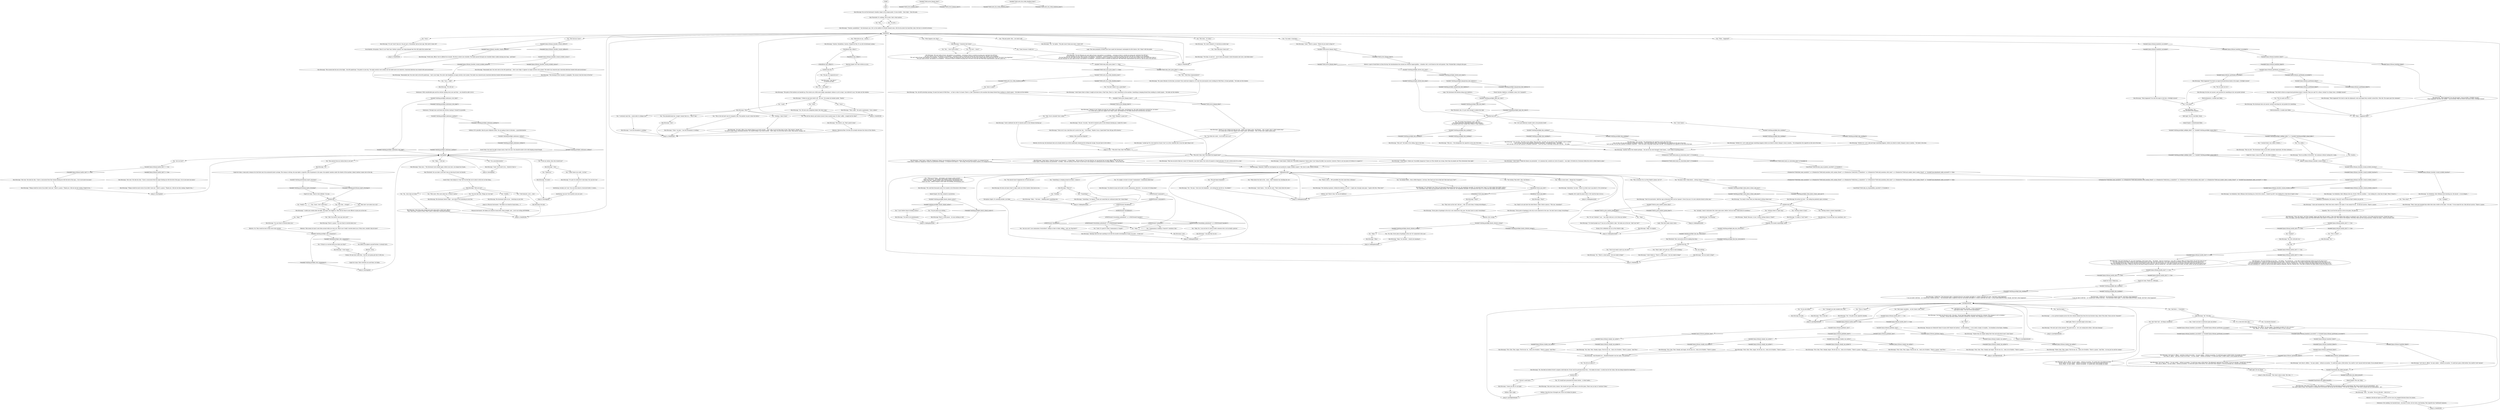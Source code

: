 # WHIRLING F2 / KIM WAKEUP
# If you succeeded the final Authority check to warn Kim.
# ==================================================
digraph G {
	  0 [label="START"];
	  1 [label="input"];
	  2 [label="You: \"This is the end and I am its trumpeter, Kim. The quicker we get it done the better.\""];
	  3 [label="Kim Kitsuragi: \"No need, officer. You wanted things to go South outside -- that's okay, we all do from time to time. They haven't, though. Yet.\"\n\"No need to take it back, lieutenant-yefreitor. You wanted things to go South outside -- that's okay, we all do from time to time. They haven't, though. Yet.\""];
	  4 [label="You: Swallow..."];
	  5 [label="Kim Kitsuragi: \"Maybe they are simply taking their time and will attack soon? I don't know.\""];
	  6 [label="You: \"Really?\""];
	  7 [label="Savoir Faire: Your balance is *way* off. You feel like you're about to fall over on that thing..."];
	  8 [label="Kim Kitsuragi: \"What is?\""];
	  9 [label="Kim Kitsuragi: \"I don't know...\" He rubs his neck. \"That's been there for years.\""];
	  10 [label="Kim Kitsuragi: \"What?\""];
	  11 [label="You: \"Solving crimes is hard.\""];
	  12 [label="Empathy: He sounds surprisingly weary."];
	  13 [label="You: \"That's right. Let's give up. Time to start drinking.\""];
	  14 [label="Jump to: [talkingaboutshit]"];
	  15 [label="You: \"The... Wild Pines representative?\""];
	  16 [label="Pain Threshold: Also, it's just close enough to endure the walk."];
	  17 [label="You: \"I don't know.\""];
	  18 [label="You: \"The tie made me do it.\""];
	  19 [label="You: \"I did all I could there.\""];
	  20 [label="Kim Kitsuragi: \"Yes,\" he replies. \"The joke wasn't funny any more. I took it off.\""];
	  21 [label="Kim Kitsuragi: \"Oh yes,\" he nods. \"She left 20 minutes prior to the tribunal showing up. I asked Mr. Garte.\""];
	  22 [label="Logic: The lieutenant did mention doing more ballistics..."];
	  23 [label="Untitled hub"];
	  24 [label="Variable[\"plaza.tribunal_shanky_ran_earlier\"]"];
	  25 [label="Variable[\"plaza.tribunal_shanky_ran_earlier\"]", shape=diamond];
	  26 [label="!(Variable[\"plaza.tribunal_shanky_ran_earlier\"])", shape=diamond];
	  27 [label="You: \"How bad am I hurt?\""];
	  28 [label="Half Light: You're a real killer, Harry."];
	  29 [label="Kim Kitsuragi: \"Let's face it, officer -- and this is both of our fault...\" he says calmly -- without accusation. \"It could have gone *a little* better. Six people are dead.\"\n\"Let's face it, officer -- and this is both of our fault...\" he says calmly -- without accusation. \"It could have gone *a little* better. Seven people are dead.\""];
	  30 [label="Kim Kitsuragi: \"It's part of a detective's task chain. You can do it too.\""];
	  31 [label="Kim Kitsuragi: \"I'm sure they're worried about you.\""];
	  32 [label="Kim Kitsuragi: \"I don't know.\""];
	  33 [label="You: \"My... disco days are done.\""];
	  34 [label="Kim Kitsuragi: The lieutenant doesn't reply -- just looks at you teetering on your feet."];
	  35 [label="Kim Kitsuragi: \"Your disco days should have been done quite a while back, officer.\"\n\"Your *disco days* should've been *done* quite a while back, lieutenant-yefreitor.\""];
	  36 [label="You: \"Who did it then, Kim? Who killed the hanged man?\""];
	  37 [label="Kim Kitsuragi: \"I don't know. I think your *incredibly dangerous* theory on Titus Hardie was wrong. More than six people saw Titus downstairs that night.\""];
	  38 [label="You: \"They were on the roof. I did not... I did  not catch them. Fucking butterfingers...\""];
	  39 [label="Variable[\"whirling.postfight_blackc_rhetoric_wrong\"]"];
	  40 [label="Variable[\"whirling.postfight_blackc_rhetoric_wrong\"]", shape=diamond];
	  41 [label="!(Variable[\"whirling.postfight_blackc_rhetoric_wrong\"])", shape=diamond];
	  42 [label="You: \"I can't believe they're fucking useless!\""];
	  43 [label="Variable[\"plaza.tribunal_hardie_shot\"] == true"];
	  44 [label="Variable[\"plaza.tribunal_hardie_shot\"] == true", shape=diamond];
	  45 [label="!(Variable[\"plaza.tribunal_hardie_shot\"] == true)", shape=diamond];
	  46 [label="Variable[\"whirling.postfight_logic_her_room\"]"];
	  47 [label="Variable[\"whirling.postfight_logic_her_room\"]", shape=diamond];
	  48 [label="!(Variable[\"whirling.postfight_logic_her_room\"])", shape=diamond];
	  49 [label="Rhetoric: By the way, the lieutenant does not actually believe you will be spiritually reimbursed for letting her escape. You just have to live with it."];
	  50 [label="Jump to: [MAINHUB]"];
	  51 [label="You: \"Is it... war today?\""];
	  52 [label="Kim Kitsuragi: \"Two days. In and out -- you've been up enough to take drouamine and curse. And drink water.\""];
	  53 [label="Rhetoric: Rhetorical flare. He does not actually welcome the return of the whores."];
	  54 [label="You: \"I'm a killer...\""];
	  55 [label="Kim Kitsuragi: \"Titus, Fat Angus, and Theo charged. Angus and Theo did not make it. They both died before they made it to intensive care. Titus survives. So do Alain and the musician, I forget his name...\"\n\"Titus, Fat Angus, and Theo charged. Angus and Theo died before they made it to intensive care, Titus died in the hospital. Yesterday. Alain and the young musician, I forget his name... They're all that's left.\""];
	  56 [label="Kim Kitsuragi: \"And Elizabeth too -- Elizabeth Beaufort was her name. The gardener.\""];
	  57 [label="You: \"The tie made me do it.\""];
	  58 [label="Kim Kitsuragi: \"What happened? We tried to take the diplomatic route and hoped they wouldn't attack first. They did. The major gave the command.\""];
	  59 [label="Kim Kitsuragi: \"Three: Glen, Theo, Angus. The fat one, he... took a lot of bullets.\" There's a pause. \"And Theo -- he was just too old for combat.\""];
	  60 [label="Endurance: Through tears and blood and stitches tearing it *should* be possible."];
	  61 [label="You: \"Has anyone from my station been to see me?\""];
	  62 [label="You: \"Good. I don't need them.\""];
	  63 [label="Kim Kitsuragi: \"Honestly I think our investigation has not produced a single credible suspect.\" His voice is calm, matter-of-factly."];
	  64 [label="You: \"There's still a... 28% possibility the shot came from a distance.\""];
	  65 [label="Kim Kitsuragi: He arches his brow -- the ceiling fan patiently spins overhead."];
	  66 [label="Variable[\"whirling.postfight_kim_smoking\"]"];
	  67 [label="Variable[\"whirling.postfight_kim_smoking\"]", shape=diamond];
	  68 [label="!(Variable[\"whirling.postfight_kim_smoking\"])", shape=diamond];
	  69 [label="Electrochemistry: A smoke most likely."];
	  70 [label="Esprit de Corps: A man and a woman sit in the front seat of an armoured motor carriage. The woman is driving, the man lights a cigarette. Jean Vicquemare is his name, the asphalt vanishes under the wheels of the machine. Ahead, harbour cranes rise to the sky..."];
	  71 [label="You: Nod."];
	  72 [label="You: \"What did you say... sunrise...\""];
	  73 [label="Kim Kitsuragi: \"I think we may have held it off -- for now.\" He unzips his bomber jacket. \"Barely.\""];
	  74 [label="You: \"I seriously want this... social order to collapse now.\""];
	  75 [label="Variable[\"whirling.postfight_halflight_killer\"]  or  Variable[\"whirling.postfight_inland_killer\"]"];
	  76 [label="Variable[\"whirling.postfight_halflight_killer\"]  or  Variable[\"whirling.postfight_inland_killer\"]", shape=diamond];
	  77 [label="!(Variable[\"whirling.postfight_halflight_killer\"]  or  Variable[\"whirling.postfight_inland_killer\"])", shape=diamond];
	  78 [label="You: \"Then what?\""];
	  79 [label="Rhetoric: He did not expect you both to survive once you stepped between those two armies."];
	  80 [label="Hand/Eye Coordination: He sounds a *tiny bit* sorry he did not find it before you got hit."];
	  81 [label="Variable[\"plaza.tribunal_headshot_failed\"]"];
	  82 [label="Variable[\"plaza.tribunal_headshot_failed\"]", shape=diamond];
	  83 [label="!(Variable[\"plaza.tribunal_headshot_failed\"])", shape=diamond];
	  84 [label="Kim Kitsuragi: \"We won't get to him anymore. The good news is -- he's not coming here either. I did some damage.\""];
	  85 [label="Variable[\"plaza.tribunal_hardie_shot\"] == true"];
	  86 [label="Variable[\"plaza.tribunal_hardie_shot\"] == true", shape=diamond];
	  87 [label="!(Variable[\"plaza.tribunal_hardie_shot\"] == true)", shape=diamond];
	  88 [label="Kim Kitsuragi: \"Let's face it, officer...\" he says calmly -- without accusation. \"It could have gone a little better. You could've *not* missed with the bomb. If you already threw it.\""];
	  89 [label="Variable[\"whirling.postfight_endurance_very_high\"]"];
	  90 [label="Variable[\"whirling.postfight_endurance_very_high\"]", shape=diamond];
	  91 [label="!(Variable[\"whirling.postfight_endurance_very_high\"])", shape=diamond];
	  92 [label="Kim Kitsuragi: \"The bruising in your shoulder is negligible. The armour took the brunt of the fire.\""];
	  93 [label="Variable[\"whirling.postfight_endurance_volition\"]"];
	  94 [label="Variable[\"whirling.postfight_endurance_volition\"]", shape=diamond];
	  95 [label="!(Variable[\"whirling.postfight_endurance_volition\"])", shape=diamond];
	  96 [label="Kim Kitsuragi: \"Good. You'll need to be... whatever that is.\""];
	  97 [label="Variable[\"whirling.postfight_rhet_companions\"]"];
	  98 [label="Variable[\"whirling.postfight_rhet_companions\"]", shape=diamond];
	  99 [label="!(Variable[\"whirling.postfight_rhet_companions\"])", shape=diamond];
	  100 [label="You: \"If they're so worried about me where are they?\""];
	  101 [label="You: \"You don't... know?\""];
	  102 [label="Kim Kitsuragi: \"I don't know. I think the theory you presented -- it's someone else, outside our circle of suspects -- was right. It'd better be. Everyone within the circle is either dead or gone.\""];
	  103 [label="CheckItem(\"dried_may_bells\")"];
	  104 [label="CheckItem(\"dried_may_bells\")", shape=diamond];
	  105 [label="!(CheckItem(\"dried_may_bells\"))", shape=diamond];
	  106 [label="Kim Kitsuragi: \"No.\" There's a short pause. \"Are you ready to limp?\""];
	  107 [label="Variable[\"whirling.postfight_kim_has_concussion\"]"];
	  108 [label="Variable[\"whirling.postfight_kim_has_concussion\"]", shape=diamond];
	  109 [label="!(Variable[\"whirling.postfight_kim_has_concussion\"])", shape=diamond];
	  110 [label="Variable[\"TASK.la_puta_madres_peone_done\"]"];
	  111 [label="Variable[\"TASK.la_puta_madres_peone_done\"]", shape=diamond];
	  112 [label="!(Variable[\"TASK.la_puta_madres_peone_done\"])", shape=diamond];
	  113 [label="You: \"No, Kim. Every piece of garbage in this city *is* connected to the case.\""];
	  114 [label="Kim Kitsuragi: There's a little pause -- he says nothing as well."];
	  115 [label="You: \"*Something*.\""];
	  116 [label="Kim Kitsuragi: \"Hmh...\" He hums -- thinking about something else."];
	  117 [label="Jump to: [talkingaboutshit]"];
	  118 [label="CheckItem(\"gun_villiers\")"];
	  119 [label="CheckItem(\"gun_villiers\")", shape=diamond];
	  120 [label="!(CheckItem(\"gun_villiers\"))", shape=diamond];
	  121 [label="Electrochemistry: A smoke most likely."];
	  122 [label="Logic: That does make (some) sense."];
	  123 [label="Kim Kitsuragi: \"It's not *ouch* time yet. You just got a *drouamine* pill an hour ago. Wait until it wears off.\""];
	  124 [label="Kim Kitsuragi: \"The whores, yes. That's good to hear.\""];
	  125 [label="Kim Kitsuragi: \"I killed her.\" The lieutenant takes a cigarette from his coat pocket and lights it. A bitter smell fills the room. \"And that's what happened.\"\n\"I was not able to kill him -- as I should have. Krenel took him...\" The lieutenant takes a cigarette from his coat pocket and lights it. A bitter smell fills the room. \"A stray bullet killed de Paule, though. And that's what happened.\""];
	  126 [label="postfightdebrief"];
	  127 [label="Kim Kitsuragi: \"No. She bled out before Evrart's surgeon could help her. Evrart sent his personal doctor but...\" He shakes his head. \"A costly loss for the Union. She was being trained for leadership.\""];
	  128 [label="You: \"It's a total shit show, Kim.\""];
	  129 [label="Variable[\"plaza.tribunal_spiritbomb_failed\"]"];
	  130 [label="Variable[\"plaza.tribunal_spiritbomb_failed\"]", shape=diamond];
	  131 [label="!(Variable[\"plaza.tribunal_spiritbomb_failed\"])", shape=diamond];
	  132 [label="Variable[\"plaza.tribunal_shoulder_wound_suffered\"]"];
	  133 [label="Variable[\"plaza.tribunal_shoulder_wound_suffered\"]", shape=diamond];
	  134 [label="!(Variable[\"plaza.tribunal_shoulder_wound_suffered\"])", shape=diamond];
	  135 [label="Volition: If it's possible, then by pure willpower alone. You are going to have to become... a psycholocomotor."];
	  136 [label="Kim Kitsuragi: There's a pause. \"I'm sure they're worried about you.\""];
	  137 [label="Jump to: [hurtinghub]"];
	  138 [label="You: \"It's simple, we have to locate *communism*. Communism killed him.\""];
	  139 [label="You: \"The fucking *May bells*, Kim, the flowers.\""];
	  140 [label="You: \"Solving crimes is super easy.\""];
	  141 [label="Kim Kitsuragi: \"Every piece of garbage in the city is not connected to the case. You don't have to catch *everything*.\""];
	  142 [label="You: \"Nothing.\""];
	  143 [label="IsTaskActive(\"TASK.check_back_on_renovation_later\")--[[ Variable[ ]]"];
	  144 [label="IsTaskActive(\"TASK.check_back_on_renovation_later\")--[[ Variable[ ]]", shape=diamond];
	  145 [label="!(IsTaskActive(\"TASK.check_back_on_renovation_later\")--[[ Variable[ ]])", shape=diamond];
	  146 [label="Drama: He may have some idea -- but he's not gonna get into it with you."];
	  147 [label="Interfacing: Can you? You're pretty sure you can't."];
	  148 [label="Variable[\"whirling.posttribunal_esprit_returning\"]"];
	  149 [label="Variable[\"whirling.posttribunal_esprit_returning\"]", shape=diamond];
	  150 [label="!(Variable[\"whirling.posttribunal_esprit_returning\"])", shape=diamond];
	  151 [label="Esprit de Corps: \"Back to that shithole,\" he says."];
	  152 [label="You: \"Ouch.\""];
	  153 [label="You: \"A pity.\""];
	  154 [label="Kim Kitsuragi: \"I shot and wounded him. While Glen took a bullet in the spine. It was meant for me -- he did not survive.\" There's a pause."];
	  155 [label="Kim Kitsuragi: \"All.\" He nods."];
	  156 [label="Endurance: His smoking, his hunched back... you have it worse, but he took a real beating. That cigarette has *medicinal* purposes."];
	  157 [label="Kim Kitsuragi: \"As retaliation, their rifleman shot you. He hit. With his carabine -- I was looking for a clear line of sight. When I found it...\""];
	  158 [label="You: \"If not my station, then who treated me?\""];
	  159 [label="Kim Kitsuragi: \"No need.\""];
	  160 [label="You: \"Okay....\" (Get up.)"];
	  161 [label="You: \"I'm very bad, Kim. Things are very bad.\""];
	  162 [label="Kim Kitsuragi: The lieutenant looks at you -- teetering on your feet."];
	  163 [label="Kim Kitsuragi: \"*Sunrise, parabellum*,\" the lieutenant says. He's in the middle of a freshly cleaned room, with the fan above his head like a halo. His face is covered in bruises."];
	  164 [label="Kim Kitsuragi: \"I don't know. I think the *dangerous* theory you presented on Klaasje was wrong. We have not found a motive, or a weapon for her.\"\n\"I don't know. I think the *dangerous* theory you presented on Klaasje -- or whatever her name is -- was wrong. We have not found a motive, or a weapon for her.\""];
	  165 [label="Kim Kitsuragi: \"Don't be narcissistic. Half the cops in Revachol West are his *peones*. Even if you are, it is not a decisive factor in this case.\""];
	  166 [label="You: \"There are all these... old bunkers and weapon caches around...\"\n\"There are all these... old bunkers and weapon caches. Revolutionary era!\"\n\"There was that... hidden bunker under the boardwalk. Revolutionary era!\"\n\"There was that... hidden weapons cache under the building. Revolutionary era!\""];
	  167 [label="Variable[\"whirling.postfight_think_about_crimes_said_once\"]"];
	  168 [label="Variable[\"whirling.postfight_think_about_crimes_said_once\"]", shape=diamond];
	  169 [label="!(Variable[\"whirling.postfight_think_about_crimes_said_once\"])", shape=diamond];
	  170 [label="Kim Kitsuragi: \"It can feel that way sometimes, yes.\""];
	  171 [label="You: \"Are you sure? I see communism *everywhere*, telling us what to think, stifling... ouch, my *leg hurts*!\""];
	  172 [label="Kim Kitsuragi: \"I am glad that you do.\""];
	  173 [label="Untitled hub"];
	  174 [label="Interfacing: Actually, you *can*. You can even remove a fractured bullet, it seems..."];
	  175 [label="Variable[\"TASK.arrest_klaasje_done\"]"];
	  176 [label="Variable[\"TASK.arrest_klaasje_done\"]", shape=diamond];
	  177 [label="!(Variable[\"TASK.arrest_klaasje_done\"])", shape=diamond];
	  178 [label="Kim Kitsuragi: \"I see the drouamine is working.\""];
	  179 [label="You: \"My gun. It's engraved on it.\""];
	  180 [label="Kim Kitsuragi: \"What happened? You shot the major in the face. A firefight ensued.\""];
	  181 [label="Variable[\"plaza.tribunal_shoulder_wound_avoided_cuirass\"]"];
	  182 [label="Variable[\"plaza.tribunal_shoulder_wound_avoided_cuirass\"]", shape=diamond];
	  183 [label="!(Variable[\"plaza.tribunal_shoulder_wound_avoided_cuirass\"])", shape=diamond];
	  184 [label="You: \"What happens now, Kim?\""];
	  185 [label="You: \"Are you hurt?\""];
	  186 [label="You: \"I feel fantastic. Let's... rock.\""];
	  187 [label="You: \"An antique bullet... from a Belle-Magrave, 4.46 mm. How hard can it be to find one? How hard can it *be*?\""];
	  188 [label="Kim Kitsuragi: \"I don't think so.\" There's a short pause. \"Are you ready to limp?\""];
	  189 [label="Drama: He is definitely not on La Puta Madre's take."];
	  190 [label="Jump to: [talkingaboutshit]"];
	  191 [label="You: \"Communism is making a *massive* comeback, Kim.\""];
	  192 [label="You: \"Good. It's good it's dead. Communism is *stupid*.\""];
	  193 [label="Kim Kitsuragi: \"Maybe it's her? Maybe she kept her end... Either way, Ruby's gone. And Klaasje -- well, at least *she's* safely locked away.\"\n\"It's a little late to elicit her support now. Ruby's gone. And Klaasje -- well, at least she's safely locked away.\""];
	  194 [label="Variable[\"whirling.postfight_kim_smoking\"]"];
	  195 [label="Variable[\"whirling.postfight_kim_smoking\"]", shape=diamond];
	  196 [label="!(Variable[\"whirling.postfight_kim_smoking\"])", shape=diamond];
	  197 [label="Kim Kitsuragi: \"Why not...\" He extinguishes the cigarette on the sole of his boot."];
	  198 [label="Kim Kitsuragi: The lieutenant does not answer, instead searching his coat pockets for something."];
	  200 [label="Jump to: [You: \"\"Who did it then, Kim? Who killed t...\"]"];
	  201 [label="You: \"Okay.\""];
	  202 [label="Variable[\"plaza.tribunal_shanky_ran_earlier\"]"];
	  203 [label="Variable[\"plaza.tribunal_shanky_ran_earlier\"]", shape=diamond];
	  204 [label="!(Variable[\"plaza.tribunal_shanky_ran_earlier\"])", shape=diamond];
	  205 [label="Kim Kitsuragi: \"Four: Glen, Theo, Shanky, and Angus. The fat one, he... took a lot of bullets.\" There's a pause."];
	  206 [label="You: \"Good.\""];
	  207 [label="You: \"You misunderstand me. (cough) I meant that in a... *disco* way.\""];
	  208 [label="You: \"And they're all dead, all three... of the contractors?\"\n\"And they're dead... the rest of the mercenaries?\""];
	  209 [label="You: \"So you also killed.\""];
	  210 [label="Variable[\"plaza.tribunal_hardie_shot\"] == true"];
	  211 [label="Variable[\"plaza.tribunal_hardie_shot\"] == true", shape=diamond];
	  212 [label="!(Variable[\"plaza.tribunal_hardie_shot\"] == true)", shape=diamond];
	  213 [label="You: \"Thank you.\""];
	  214 [label="You: \"Odd. You haven't seen any, have you?\""];
	  215 [label="Rhetoric: Sorry."];
	  216 [label="Kim Kitsuragi: \"Okay,\" he repeats."];
	  217 [label="You: \"Okay.\""];
	  218 [label="You: \"I'm just gonna say nothing...\""];
	  219 [label="IsTHCPresent(\"revacholian_nationhood\")  or  IsTHCPresent(\"moralist\")"];
	  220 [label="IsTHCPresent(\"revacholian_nationhood\")  or  IsTHCPresent(\"moralist\")", shape=diamond];
	  221 [label="!(IsTHCPresent(\"revacholian_nationhood\")  or  IsTHCPresent(\"moralist\"))", shape=diamond];
	  222 [label="Kim Kitsuragi: \"Ideology does not have anything to do with the murder investigation at hand, I'm sorry -- it does not.\""];
	  223 [label="CancelTask(\"TASK.take_on_responsibility_cancelled\")--[[ Variable[ ]]"];
	  224 [label="Esprit de Corps: A man of his word, this killer of killers."];
	  225 [label="Variable[\"plaza.tribunal_hardie_shot\"] == true"];
	  226 [label="Variable[\"plaza.tribunal_hardie_shot\"] == true", shape=diamond];
	  227 [label="!(Variable[\"plaza.tribunal_hardie_shot\"] == true)", shape=diamond];
	  228 [label="You: \"You think she could.... be of more use to us?\""];
	  229 [label="Jump to: [talkingaboutshit]"];
	  230 [label="You: \"I thought you only smoked one a day.\""];
	  231 [label="Jump to: [postfightdebrief]"];
	  232 [label="Kim Kitsuragi: He nods."];
	  233 [label="Jump to: [plaza.tribunal_shoulder_wound_avoide ...]"];
	  234 [label="You: \"Titus is dead?\""];
	  235 [label="Kim Kitsuragi: \"Five: Glen, Theo, Angus. The fat one, he... took a lot of bullets.\" There's a pause. \"And Titus.\""];
	  236 [label="Kim Kitsuragi: \"Reasonably bad. You were shot in the left quadriceps -- that's your thigh. It appears no major arteries were nicked. The bullet was removed and a bacterial infection treated with mercurochrome.\""];
	  237 [label="Variable[\"whirling.postfight_endurance_medium\"]"];
	  238 [label="Variable[\"whirling.postfight_endurance_medium\"]", shape=diamond];
	  239 [label="!(Variable[\"whirling.postfight_endurance_medium\"])", shape=diamond];
	  240 [label="Kim Kitsuragi: \"Pretty bad, officer. You've suffered two wounds. The first is below your shoulder. The bullet passed through your shoulder blade, luckily missing your lung -- and heart.\""];
	  241 [label="Kim Kitsuragi: \"I don't know. I think the theory you presented -- it being Ruby -- did not add up. If we ever find her, we can pursue her on many offences, but not this one.\"\n\"I don't know. I think the theory you presented -- on Ruby -- does not add up. If she wasn't on her way to the morgue we could pursue her on many offences -- but not this one.\""];
	  242 [label="Kim Kitsuragi: \"We could find thousands more if we wanted. All of Revachol is full of them.\""];
	  243 [label="Kim Kitsuragi: \"I'm ready to hear what you think about solving crimes now.\""];
	  244 [label="Kim Kitsuragi: \"Are you ready to limp?\""];
	  245 [label="Kim Kitsuragi: \"Something,\" he repeats. It does not sound like he's enthused about this *some-thing*."];
	  246 [label="You: \"You don't think it was a good idea?\""];
	  247 [label="You: \"We should check Klaasje's room, upstairs.\"\n\"We should check Mrs. Katarzine Alasije's room, upstairs.\"\n\"We should check Miss Oranje Disco Dancer's room, upstairs.\""];
	  248 [label="Kim Kitsuragi: \"Neither do I. Let's walk and hope something happens, before you bleed to death. Klaasje's room is nearby...\" He looks to the door."];
	  249 [label="Esprit de Corps: Thank you."];
	  250 [label="You: \"Wait. You've checked? She's really...\""];
	  251 [label="Volition: Who would have figured?"];
	  252 [label="Variable[\"boardwalk.ruby_killed_herself\"]"];
	  253 [label="Variable[\"boardwalk.ruby_killed_herself\"]", shape=diamond];
	  254 [label="!(Variable[\"boardwalk.ruby_killed_herself\"])", shape=diamond];
	  255 [label="Volition: See? There's that. You can do ballistics!"];
	  256 [label="Kim Kitsuragi: \"As retaliation, their rifleman tried shooting you. He missed -- or you dodged...\""];
	  257 [label="You: \"Is he dead?\""];
	  258 [label="You: \"Why?\""];
	  259 [label="You: \"I don't see how it could have gone any better.\""];
	  260 [label="Variable[\"plaza.tribunal_gardener_shot\"]"];
	  261 [label="Variable[\"plaza.tribunal_gardener_shot\"]", shape=diamond];
	  262 [label="!(Variable[\"plaza.tribunal_gardener_shot\"])", shape=diamond];
	  263 [label="Jump to: [hurtinghub]"];
	  264 [label="talkingaboutshit"];
	  265 [label="Kim Kitsuragi: \"Really? Because, to me, it seems solving crimes is *hard*.\""];
	  266 [label="Jump to: [talkingaboutshit]"];
	  267 [label="You: \"Okay. Yes. I can see how it's hard to indict someone who is not actually a person.\""];
	  268 [label="Kim Kitsuragi: \"Five: Glen, Theo, Shanky, Angus. The fat one, he... took a lot of bullets.\" There's a pause. \"And Titus.\""];
	  269 [label="Kim Kitsuragi: \"Then I shot and wounded him while Glen took a bullet in the spine.\" He nods. \"It was meant for me. Glen did not survive.\" There's a pause."];
	  270 [label="Jump to: [postfightdebrief]"];
	  271 [label="Kim Kitsuragi: \"Let's face it, officer,\" he says calmly -- without accusation. \"It could have gone a little better. You could've *not* missed.\""];
	  272 [label="Half Light: He was afraid."];
	  273 [label="Variable[\"plaza.tribunal_shoulder_wound_avoided_cuirass\"]"];
	  274 [label="Variable[\"plaza.tribunal_shoulder_wound_avoided_cuirass\"]", shape=diamond];
	  275 [label="!(Variable[\"plaza.tribunal_shoulder_wound_avoided_cuirass\"])", shape=diamond];
	  276 [label="Pain Threshold: It's nothing. You're alive, that's what matters."];
	  277 [label="You: \"What about the hole in the... ouch... wall? Someone was checking her out.\""];
	  278 [label="Rhetoric: He's wrong!"];
	  280 [label="Volition: That's right."];
	  281 [label="Variable[\"whirling.postfight_kim_smoking\"]"];
	  282 [label="Variable[\"whirling.postfight_kim_smoking\"]", shape=diamond];
	  283 [label="!(Variable[\"whirling.postfight_kim_smoking\"])", shape=diamond];
	  284 [label="Kim Kitsuragi: \"Pity?\""];
	  285 [label="Kim Kitsuragi: \"Cops like it.\"\n\"It served you well.\""];
	  286 [label="Kim Kitsuragi: \"De Paule was the last to die.\" He nods. \"Evrart had their bodies returned to Krenel for a funeral. The company is yet to retaliate.\"\nHe nods. \"Evrart had their bodies returned to Krenel for a funeral. The company is yet to retaliate.\""];
	  287 [label="You: \"Eugene?\""];
	  288 [label="Kim Kitsuragi: \"As retaliation, their rifleman tried shooting you. He hit the cuirass... I heard it go off. I was looking for a clear line of sight to him.\""];
	  289 [label="Kim Kitsuragi: He does not answer, and searches for something in his coat pocket instead."];
	  290 [label="Half Light: There is unveiled anger in his voice."];
	  291 [label="Jump to: [postfightdebrief]"];
	  292 [label="Kim Kitsuragi: \"Four: Glen, Theo, Angus. The fat one, he... took a lot of bullets.\" There's a pause. \"And Titus.\""];
	  293 [label="Jump to: [postfightdebrief]"];
	  294 [label="You: \"Can I... walk?\""];
	  295 [label="Savoir Faire: You won't be able to dance much, that's for sure. You should be able to live with limping around though."];
	  296 [label="Kim Kitsuragi: \"I did.\""];
	  297 [label="Rhetoric: That means he hasn't seen them around while you were out. They're not *really* worried about you. If they were, wouldn't they be here?"];
	  298 [label="You: \"The miracle hasn't happened yet. It's not over yet.\""];
	  299 [label="Kim Kitsuragi: \"We should go upstairs, rethink the ballistics *in situ*.\" A light nod, through some pain. \"I agree with this. What else?\""];
	  300 [label="Kim Kitsuragi: \"I'm afraid we may not be able to locate communism, detective -- on account of it being dead.\""];
	  301 [label="Kim Kitsuragi: \"I don't know what to think. It might not have been a *bad* idea. There is a *pin* somewhere in the machine. Something is keeping Krenel from sending in a death squad...\" He looks out the window."];
	  302 [label="Variable[\"TASK.arrest_klaasje_done\"]"];
	  303 [label="Variable[\"TASK.arrest_klaasje_done\"]", shape=diamond];
	  304 [label="!(Variable[\"TASK.arrest_klaasje_done\"])", shape=diamond];
	  305 [label="Kim Kitsuragi: \"That you did.\" The lieutenant looks at you with a peculiar expression. He then continues..."];
	  306 [label="Empathy: This is not the first person to die in his place. He goes on."];
	  307 [label="Kim Kitsuragi: \"Turns out it was a bad idea not to arrest her, but...\" He shrugs. \"Maybe it was a *good deed* that will pay off in heaven.\""];
	  308 [label="You: \"The room... it's clean.\""];
	  309 [label="You: \"How long have I been out?\""];
	  310 [label="Kim Kitsuragi: \"Yes.\"\n\"Very. He died in the hospital.\""];
	  311 [label="Inland Empire: A bloodstained killer."];
	  312 [label="Kim Kitsuragi: \"You're an officer of the RCM.\" He continues without waiting for a reply..."];
	  313 [label="You: \"How many casualties... on the Union's side? Total?\""];
	  314 [label="Kim Kitsuragi: \"Because we *deterred* them? Or Joyce did? Maybe the harbour -- in full lockdown -- is too costly a target. Or maybe...\" he breathes in the fumes, thinking."];
	  315 [label="Variable[\"plaza.tribunal_hardie_shot\"] == true"];
	  316 [label="Variable[\"plaza.tribunal_hardie_shot\"] == true", shape=diamond];
	  317 [label="!(Variable[\"plaza.tribunal_hardie_shot\"] == true)", shape=diamond];
	  318 [label="You: \"And the major...\""];
	  319 [label="Kim Kitsuragi: \"And...\" he smiles: \"We are still alive -- both of us.\""];
	  320 [label="Kim Kitsuragi: \"We will see.\""];
	  321 [label="Kim Kitsuragi: \"No.\""];
	  322 [label="You: \"I didn't know you could... do that.\""];
	  323 [label="You: \"Isn't that... strange?\""];
	  324 [label="You: \"Okay.\""];
	  325 [label="Untitled hub (03)"];
	  326 [label="Variable[\"whirling.postfight_blackc_inland_caches\"]"];
	  327 [label="Variable[\"whirling.postfight_blackc_inland_caches\"]", shape=diamond];
	  328 [label="!(Variable[\"whirling.postfight_blackc_inland_caches\"])", shape=diamond];
	  329 [label="Kim Kitsuragi: \"Neither do I. Let's walk and hope something happens before you bleed to death. Klaasje's room is nearby...\" He extinguishes the cigarette on the sole of his boot."];
	  330 [label="You: \"The piss-jacket, Kim... you took it off?\""];
	  331 [label="You: \"Wait! *Klaasje* is gone too?\""];
	  332 [label="Kim Kitsuragi: \"Sunrise, Parabellum. Sunrise, Prepare-for-War. It's an old revolutionary saying.\""];
	  333 [label="Variable[\"plaza.tribunal_headshot_succeeded\"]"];
	  334 [label="Variable[\"plaza.tribunal_headshot_succeeded\"]", shape=diamond];
	  335 [label="!(Variable[\"plaza.tribunal_headshot_succeeded\"])", shape=diamond];
	  336 [label="Kim Kitsuragi: \"Oh no, officer,\" he says calmly -- without accusation. \"It's pretty bad. Six people are dead.\"\n\"Oh no, officer,\" he says calmly -- without accusation. \"It's pretty bad. Seven people are dead.\"\n\"Oh no, Harry,\" he says calmly -- without accusation. \"It's pretty bad. Seven people are dead.\""];
	  337 [label="Kim Kitsuragi: \"What happened? You shot the major. Unsuccessfully. A firefight ensued.\"\n\"What happened? You shot the colonel -- unsuccessfully. Then you threw your gun at him. A firefight ensued.\""];
	  338 [label="Kim Kitsuragi: \"You were bleeding out by then...\" He thinks. \"You warned me -- I was able to disarm Kortenaer before he got the jump on me.\"\n\"You were bleeding out. I think you said something about your wife... And you *warned* me. I was able to disarm the major before he got the jump on me.\"\n\"You were bleeding out. I think you said no one wants to party with you. And you *warned* me. I was able to disarm the major before he got the jump on me.\"\n\"You were bleeding out. I think you said you lied about being an amnesiac. And you *warned* me. I was able to disarm the major before he got the jump on me.\""];
	  339 [label="Jump to: [Kim Kitsuragi: \"\"But what's done is done. The viole...\"]"];
	  340 [label="Endurance: With considerable pain and the stitches tearing every now and then -- you should be able to do it."];
	  341 [label="Jump to: [hurtinghub]"];
	  342 [label="Pain Threshold: You can take it. Just don't lean on that leg of yours too heavily."];
	  343 [label="Jump to: [Physical Instrument: \"He thinks you should sit back down....\"]"];
	  344 [label="Kim Kitsuragi: \"Yes, she left yesterday morning. To meet the board of Wild Pines -- or that is what I've heard. There's a *pin* somewhere in the machine that keeps Krenel from sending in a death squad...\" He looks out the window."];
	  345 [label="Kim Kitsuragi: \"That was our job to find out, wasn't it? Honestly, I just don't know. Our circle of suspects is dead and gone. It's not a circle at all. It's a ruin.\""];
	  346 [label="You: \"You know what I think about... solving crimes?\" (Conclude.)"];
	  347 [label="You: \"I'm ready.\" (Conclude.)"];
	  348 [label="You: \"Actually, I want to talk about this crime some more, before I tell you what I think about its hardness.\""];
	  349 [label="Pain Threshold: That concussion must be making him dizzy."];
	  350 [label="You: \"Let's just aimlessly wander until a clue presents itself.\""];
	  351 [label="CancelTask(\"TASK.become_man_of_plenty_cancelled\")--[[ Variable[ ]]"];
	  352 [label="You: \"Okay, so once more -- Klaasje has *escaped*?\""];
	  353 [label="Variable[\"TASK.solve_the_strike_deadlock_done\"]"];
	  354 [label="Variable[\"TASK.solve_the_strike_deadlock_done\"]", shape=diamond];
	  355 [label="!(Variable[\"TASK.solve_the_strike_deadlock_done\"])", shape=diamond];
	  356 [label="Variable[\"plaza.tribunal_shanky_ran_earlier\"]"];
	  357 [label="Variable[\"plaza.tribunal_shanky_ran_earlier\"]", shape=diamond];
	  358 [label="!(Variable[\"plaza.tribunal_shanky_ran_earlier\"])", shape=diamond];
	  359 [label="Kim Kitsuragi: \"I killed her,\" the lieutenant repeats himself. \"And that's what happened.\"\n\"I was not able to kill him -- as I should have. Krenel took him...\" the lieutenant states again. \"A stray bullet killed de Paule, though. And that's what happened.\""];
	  360 [label="Kim Kitsuragi: \"Mr. Garte cleaned it. It took him an entire day.\""];
	  361 [label="Kim Kitsuragi: \"Cool.\""];
	  362 [label="Kim Kitsuragi: \"Yes. We have also completely failed. But that's okay.\""];
	  363 [label="Reaction Speed: Isn't that written on your..."];
	  364 [label="Kim Kitsuragi: \"This is the one.\""];
	  365 [label="Kim Kitsuragi: \"Yes, officer,\" he says calmly. \"Six people are dead. It's not a success.\"\n\"Yes, officer,\" he says calmly. \"Seven people are dead. It's not a success.\""];
	  366 [label="Variable[\"plaza.tribunal_spiritbomb_failed\"]"];
	  367 [label="Variable[\"plaza.tribunal_spiritbomb_failed\"]", shape=diamond];
	  368 [label="!(Variable[\"plaza.tribunal_spiritbomb_failed\"])", shape=diamond];
	  369 [label="Kim Kitsuragi: \"I called your station after the fight. The injury was logged in. They told me they've sent officers to join you on the site.\""];
	  370 [label="Kim Kitsuragi: \"We can't talk to Evrart, the harbour is in lockdown -- everyone in there is outside our grasp now. And Joyce has left too.\"\n\"We can't talk to Evrart, the harbour is in lockdown -- everyone in there is outside our grasp now. Joyce has left too, thanks to our meddling.\"\n\"We can't talk to Evrart, the harbour is in lockdown -- everyone in there is outside our grasp now. Joyce has left too, we never got to know what she would have told us. I'm sure it was important.\"\n\"We can't talk to Evrart, the harbour is in lockdown -- everyone in there is outside our grasp now. We never even met the Wild Pines representative, and she's gone too...\""];
	  371 [label="Kim Kitsuragi: \"It's extremely easy. There are thousands lying around from the war. All completely unusable. It's precisely how *easy* it is that makes that bullet useless.\"\n\"It's *extremely* easy. There are thousands lying around, *we* found one. All completely unusable. It's precisely how easy it is to find one that makes the bullet useless.\""];
	  372 [label="You: Say nothing."];
	  373 [label="Kim Kitsuragi: \"Good.\" There's a pause. \"Where do you want to limp to?\""];
	  374 [label="Kim Kitsuragi: \"Okay,\" he concedes -- clearly not meaning it."];
	  375 [label="Variable[\"TASK.what_does_joyce_done\"] == false"];
	  376 [label="Variable[\"TASK.what_does_joyce_done\"] == false", shape=diamond];
	  377 [label="!(Variable[\"TASK.what_does_joyce_done\"] == false)", shape=diamond];
	  378 [label="Variable[\"TASK.arrest_klaasje_done\"]"];
	  379 [label="Variable[\"TASK.arrest_klaasje_done\"]", shape=diamond];
	  380 [label="!(Variable[\"TASK.arrest_klaasje_done\"])", shape=diamond];
	  381 [label="Kim Kitsuragi: \"Let's do that.\" He looks to the ceiling. Then the door. \"Actually, I'm too tired to walk. Klaasje's room is nearby.\"\n\"Let's do that. We can start upstairs in Klaasje's bedroom -- the ballistics idea...\" He sighs.\n\"Let's do that. We can start upstairs in Klaasje's bedroom -- I have not done a thorough sweep after she left...\" He sighs."];
	  382 [label="Variable[\"whirling.postfight_kim_smoking\"]"];
	  383 [label="Variable[\"whirling.postfight_kim_smoking\"]", shape=diamond];
	  384 [label="!(Variable[\"whirling.postfight_kim_smoking\"])", shape=diamond];
	  385 [label="Kim Kitsuragi: \"I know you did. It's all right.\""];
	  386 [label="Kim Kitsuragi: \"She never had a chance. She should not have been there in the first place. There was no way to *convince* them.\""];
	  387 [label="Logic: The close proximity of death must have made the lieutenant contemplate his life choices. He's *done* with the jacket."];
	  388 [label="Esprit de Corps: That's between you and them, he thinks."];
	  389 [label="You: \"What... happened?\""];
	  390 [label="MAINHUB"];
	  391 [label="Encyclopedia: Drouamine. Then it's not *that* bad. Neither surgical, nor organ-damage bad. But still under-the-counter bad."];
	  392 [label="Kim Kitsuragi: \"You were bleeding out, you said something, I don't know what...\" He thinks. \"And you warned me. I was able to disarm officer de Paule before she got the jump on me.\"\n\"You were bleeding out by then. I think you said something about your wife. And you warned me. I was able to disarm one of them, de Paule, before she got the jump on me.\"\n\"You were bleeding out by then. I think you said that no one wants to party with you. And you warned me. I was able to disarm one of them, de Paule, before she got the jump on me.\"\n\"You were bleeding out by then. I think you said you lied about being an amnesiac. And you warned me. I was able to disarm one of them, de Paule, before she got the jump on me.\""];
	  393 [label="You: \"Not *that* bad -- all things considered.\""];
	  394 [label="Kim Kitsuragi: \"But what's done is done. The violence is cordoned off, the mercenary tribunal is neutralized. The worst scenario has not materialized -- yet.\"\n\"But what's done is done. The violence is cordoned off, the hornets did not get into the beehive.\" He rubs his swollen chin. \"The worst scenario has not materialized -- yet.\""];
	  395 [label="Kim Kitsuragi: \"Yes. He's still alive too.\""];
	  396 [label="Variable[\"plaza.tribunal_spiritbomb_succeeded\"]"];
	  397 [label="Variable[\"plaza.tribunal_spiritbomb_succeeded\"]", shape=diamond];
	  398 [label="!(Variable[\"plaza.tribunal_spiritbomb_succeeded\"])", shape=diamond];
	  399 [label="Variable[\"plaza.tribunal_headshot_failed\"]"];
	  400 [label="Variable[\"plaza.tribunal_headshot_failed\"]", shape=diamond];
	  401 [label="!(Variable[\"plaza.tribunal_headshot_failed\"])", shape=diamond];
	  402 [label="Kim Kitsuragi: \"Not very.\" He rubs his chin. \"I have a concussion from that woman beating me with the butt of her gun... I try to not move too much.\""];
	  403 [label="Kim Kitsuragi: \"Not very.\" He rubs his chin. \"I have a concussion from the major beating me with the butt of his gun. I try to not move too much.\""];
	  404 [label="Kim Kitsuragi: \"Easy now...\" The lieutenant turns double again, before your eyes. An orange hue of pain..."];
	  405 [label="Physical Instrument: He thinks you should sit back down. Back straight, now... you're not sitting ANYWHERE."];
	  406 [label="You: \"Kim....\""];
	  407 [label="You: \"Good, because I totally do.\""];
	  408 [label="Kim Kitsuragi: \"Maybe it's her? Maybe she kept her end. Either way, Ruby's gone. And Klaasje too. We really should have arrested her, you know.\"\n\"It's a little late to elicit her support now. Ruby's gone. And Klaasje too. We really should have arrested her, you know.\""];
	  409 [label="Kim Kitsuragi: \"Yes.\" He pulls on his cigarette intently."];
	  410 [label="You: \"Something is creeping around out there. I sense it.\""];
	  411 [label="You: \"The god damn footprints!\""];
	  412 [label="Kim Kitsuragi: \"I'm listening.\""];
	  413 [label="Kim Kitsuragi: \"It really is *very* hard.\""];
	  414 [label="You: \"You're not ready to give up, are you?\""];
	  415 [label="You: (Yank it out and show the dried flower, while it falls to pieces.) \"This one, remember?\""];
	  416 [label="Kim Kitsuragi: \"No need to be melodramatic.\""];
	  417 [label="Kim Kitsuragi: He does not know what to reply. Looks out of the window, then back at you."];
	  418 [label="Visual Calculus: Ballistics. In Klaasje's room. Do it *properly*."];
	  419 [label="Untitled hub (02)"];
	  420 [label="Kim Kitsuragi: \"Let's do that.\" He extinguishes the cigarette on the sole of his boot.\n\"Let's do that. We can start upstairs in Klaasje's bedroom -- with your ballistics idea.\" He extinguishes his cigarette on the sole of his boot. \n\"Let's do that. We can start upstairs in Klaasje's bedroom -- I have not done a thorough sweep after she left.\" He extinguishes his cigarette on the sole of his boot. "];
	  421 [label="You: \"I warned them I am a killer of killers...\""];
	  422 [label="Untitled hub (02)"];
	  423 [label="Kim Kitsuragi: \"Garte confirmed she left 20 minutes prior to the tribunal showing up.\""];
	  424 [label="Inland Empire: Plus one. Ruby."];
	  425 [label="Kim Kitsuragi: \"Six: Glen, Theo, Shanky, Angus. The fat one, he... took a lot of bullets.\" There's a pause. \"And Titus.\""];
	  426 [label="Kim Kitsuragi: \"The gates of the harbour are boarded up. The streets are a little more empty. Apocalyptic violence is yet to erupt, I am relieved to say.\" He looks out the window."];
	  427 [label="You: \"Nothing. I take it back.\""];
	  428 [label="Jump to: [MAINHUB]"];
	  429 [label="You: \"And that's...\" (Conclude.)"];
	  430 [label="Jump to: [postfightdebrief]"];
	  431 [label="Kim Kitsuragi: \"Let's face it, officer...\" he says calmly -- without accusation. \"It could have gone a little better. The diplomatic approach was terrible. It was my mistake. I should have attacked...\"\n\"Let's face it, officer...\" he says calmly -- without accusation. \"It could have gone a little better. You could have been *armed*. It was my mistake too, I should have attacked...\""];
	  432 [label="Kim Kitsuragi: \"Reasonably bad. You were shot in the left quadriceps -- that's your thigh. The outer side thankfully, no major arteries were nicked. The bullet was removed and a bacterial infection treated with mercurochrome.\""];
	  433 [label="Jump to: [hurtinghub]"];
	  434 [label="Jump to: [MAINHUB]"];
	  435 [label="Kim Kitsuragi: \"How are you?\""];
	  436 [label="You: \"Who cares. Who cares about me. It doesn't matter.\""];
	  437 [label="You: \"But... I don't know either.\""];
	  438 [label="Jump to: [talkingaboutshit]"];
	  439 [label="Untitled hub (04)"];
	  440 [label="Jump to: [MAINHUB]"];
	  441 [label="Inland Empire: But they seemed so mysterious."];
	  442 [label="IsTHCPresent(\"communist\")"];
	  443 [label="IsTHCPresent(\"communist\")", shape=diamond];
	  444 [label="!(IsTHCPresent(\"communist\"))", shape=diamond];
	  445 [label="Kim Kitsuragi: \"Yes. Joyce Messier. On the boat, you know? She could have helped us. It's clear the mercenaries were working for Wild Pines. At least partially...\" He looks out the window."];
	  446 [label="Kim Kitsuragi: \"Locked up? No, she would be of more *use* to us free, honestly. But it was the right thing to do.\""];
	  448 [label="Esprit de Corps: Thank you. Although..."];
	  449 [label="Kim Kitsuragi: \"Absolutely,\" he nods. \"There's no other way to go about it. We screwed up.\""];
	  450 [label="Kim Kitsuragi: \"Every piece of garbage in the city is not connected to the case. You don't have to keep *everything*.\""];
	  451 [label="Perception (Sight): It's morning outside, you think."];
	  452 [label="Variable[\"plaza.tribunal_shanky_ran_earlier\"]"];
	  453 [label="Variable[\"plaza.tribunal_shanky_ran_earlier\"]", shape=diamond];
	  454 [label="!(Variable[\"plaza.tribunal_shanky_ran_earlier\"])", shape=diamond];
	  455 [label="Kim Kitsuragi: \"Five: Glen, Theo, Shanky, and Angus, the fat one, he... took a lot of bullets.\" There's a pause."];
	  456 [label="Jump to: [MAINHUB]"];
	  457 [label="Kim Kitsuragi: \"Uhuh,\" he nods. \"I see the drouamine is working.\""];
	  458 [label="You: \"She did not make it?\""];
	  459 [label="Kim Kitsuragi: \"... is in a private hospital across the river. Krenel claimed him from the local butcher shop, where Titus died. Turns out he's *insured*.\""];
	  460 [label="Variable[\"plaza.tribunal_gardener_shot\"]"];
	  461 [label="Variable[\"plaza.tribunal_gardener_shot\"]", shape=diamond];
	  462 [label="!(Variable[\"plaza.tribunal_gardener_shot\"])", shape=diamond];
	  463 [label="Jump to: [MAINHUB]"];
	  464 [label="Kim Kitsuragi: \"The second shot hit you in the thigh -- the left quadriceps.\" He points to your leg. \"No major arteries were nicked, but the bullet had to be removed. A bacterial infection was treated with mercurochrome.\""];
	  465 [label="hurtinghub"];
	  466 [label="You: \"They don't care about me at all.\""];
	  467 [label="Kim Kitsuragi: \"Things would be much worse if you didn't warn me.\" There's a pause. \"Thank you. I did not see him coming. Stupid of me...\""];
	  468 [label="Kim Kitsuragi: He nods."];
	  469 [label="You: \"I'm alive...\""];
	  470 [label="You: \"Titus is *dead*?\""];
	  471 [label="Kim Kitsuragi: \"Yes.\" He says. \"God curse the footprints -- not solving the case for us. *Au diable*.\""];
	  472 [label="Kim Kitsuragi: \"What?\""];
	  473 [label="You: \"Okay.\""];
	  474 [label="IsTHCPresent(\"ultraliberal\")"];
	  475 [label="IsTHCPresent(\"ultraliberal\")", shape=diamond];
	  476 [label="!(IsTHCPresent(\"ultraliberal\"))", shape=diamond];
	  477 [label="IsTaskActive(\"TASK.find_some_moralists\")  or  IsTaskActive(\"TASK.talk_moralism_with_sunday_friend\")  or  IsTaskActive(\"TASK.form_a_committee\")  or  IsTaskActive(\"TASK.talk_moralism_with_trant\")  or  IsTaskActive(\"TASK.ask_smoker_about_sunday_friend\")  or  Variable[\"jam.abandoned_cabin_accessed\"] == false"];
	  478 [label="IsTaskActive(\"TASK.find_some_moralists\")  or  IsTaskActive(\"TASK.talk_moralism_with_sunday_friend\")  or  IsTaskActive(\"TASK.form_a_committee\")  or  IsTaskActive(\"TASK.talk_moralism_with_trant\")  or  IsTaskActive(\"TASK.ask_smoker_about_sunday_friend\")  or  Variable[\"jam.abandoned_cabin_accessed\"] == false", shape=diamond];
	  479 [label="!(IsTaskActive(\"TASK.find_some_moralists\")  or  IsTaskActive(\"TASK.talk_moralism_with_sunday_friend\")  or  IsTaskActive(\"TASK.form_a_committee\")  or  IsTaskActive(\"TASK.talk_moralism_with_trant\")  or  IsTaskActive(\"TASK.ask_smoker_about_sunday_friend\")  or  Variable[\"jam.abandoned_cabin_accessed\"] == false)", shape=diamond];
	  480 [label="Variable[\"whirling.postfight_klaasjeroom_hint_ballistics\"]"];
	  481 [label="Variable[\"whirling.postfight_klaasjeroom_hint_ballistics\"]", shape=diamond];
	  482 [label="!(Variable[\"whirling.postfight_klaasjeroom_hint_ballistics\"])", shape=diamond];
	  483 [label="Empathy: He's made his peace with it. He's had the time to do so."];
	  484 [label="Variable[\"plaza.tribunal_shoulder_wound_avoided_reaction\"]"];
	  485 [label="Variable[\"plaza.tribunal_shoulder_wound_avoided_reaction\"]", shape=diamond];
	  486 [label="!(Variable[\"plaza.tribunal_shoulder_wound_avoided_reaction\"])", shape=diamond];
	  487 [label="You: \"I'm a psycholocomotor.\""];
	  488 [label="Kim Kitsuragi: \"Things would be worse if you didn't warn me.\" There's a pause. \"Thank you. I did not see her coming. Stupid of me...\""];
	  489 [label="You: Better not agitate yourself further, it already hurts."];
	  490 [label="Kim Kitsuragi: You see the lieutenant's familiar shape in the orange jacket. It turns double -- then triple -- from the pain."];
	  491 [label="You: \"Joyce is gone?\""];
	  492 [label="Kim Kitsuragi: \"Do you? Because we can't talk to Evrart, the harbour is in lockdown -- everyone in there is outside our grasp now. And Joyce has left too.\"\n\"Do you? Because we can't talk to Evrart, the harbour's in lockdown -- everyone in there is outside our grasp now. Joyce has left too, thanks to our meddling.\"\n\"Do you? Because we can't talk to Evrart, the harbour's in lockdown -- everyone in there is outside our grasp now. Joyce has left too; we never got to know what she would have told us.\"\n\"Do you? Because we can't talk to Evrart, the harbour's in lockdown -- everyone in there is outside our grasp now. The Wild Pines representative has left too, and we never even met her...\""];
	  493 [label="You: \"Solving crimes is almost impossible.\""];
	  494 [label="You: \"It's not *whether* I am -- I am. Jules told me so, he's from my station.\""];
	  495 [label="Kim Kitsuragi: \"I've heard people say *I* am on La Puta Madre's take.\" He looks you in the eye. \"And I am *not*.\""];
	  496 [label="Jump to: [talkingaboutshit]"];
	  497 [label="Jump to: [talkingaboutshit]"];
	  498 [label="You: \"If I would have presented the theory better... to their leader...\""];
	  499 [label="Volition: Stop this line of thought now. You're too broken for ghosts."];
	  500 [label="Kim Kitsuragi: A nod."];
	  501 [label="Kim Kitsuragi: \"Another look at the window perhaps -- the one he was shot through? I don't know... I can't think of anything better.\""];
	  502 [label="You: \"Ouch.\""];
	  503 [label="You: \"Pity all the whores and traitors haven't been washed away! It's like I suffer... (cough) but for what?\""];
	  504 [label="Jump to: [MAINHUB]"];
	  505 [label="Kim Kitsuragi: \"That's right.\" He nods in agreement. \"Ouch, indeed.\""];
	  506 [label="You: \"What... happened then?\""];
	  507 [label="You: \"I dodged.\""];
	  508 [label="Kim Kitsuragi: \"Four: Glen, Theo, Angus, the fat one, he... took a lot of bullets.\" There's a pause."];
	  509 [label="You: \"An absolute disaster.\""];
	  510 [label="Variable[\"plaza.tribunal_headshot_succeeded\"]  or Variable[\"plaza.tribunal_spiritbomb_succeeded\"]"];
	  511 [label="Variable[\"plaza.tribunal_headshot_succeeded\"]  or Variable[\"plaza.tribunal_spiritbomb_succeeded\"]", shape=diamond];
	  512 [label="!(Variable[\"plaza.tribunal_headshot_succeeded\"]  or Variable[\"plaza.tribunal_spiritbomb_succeeded\"])", shape=diamond];
	  513 [label="Kim Kitsuragi: \"What happened? You threw an improvised petroleum bomb at the major. A firefight ensued.\""];
	  514 [label="Kim Kitsuragi: \"You tried to throw an improvised petroleum bomb. It missed. Then you said *it's a fiasco, bratan* in a funny voice. A firefight ensued.\""];
	  515 [label="Kim Kitsuragi: \"Yes.\""];
	  516 [label="Rhetoric: No. They would be here if they were truly worried."];
	  517 [label="You: \"Gnhhhh...\""];
	  518 [label="Kim Kitsuragi: \"I honestly don't know.\""];
	  519 [label="You: \"This is because I'm a La Puta Madre's peone, isn't it?\""];
	  520 [label="Kim Kitsuragi: \"I don't know. I think your *incredibly dangerous* theory about *you* being the killer was incorrect, however. There is not one piece of evidence to support it.\""];
	  521 [label="Kim Kitsuragi: \"Mhm.\""];
	  522 [label="Variable[\"TASK.solve_the_strike_deadlock_done\"]"];
	  523 [label="Variable[\"TASK.solve_the_strike_deadlock_done\"]", shape=diamond];
	  524 [label="!(Variable[\"TASK.solve_the_strike_deadlock_done\"])", shape=diamond];
	  525 [label="Shivers: A gust of wind blows in from the bay, the duraluminium box around you vibrates imperceptibly... a familiar cold, a red thread on the roof upstairs. Taut. Plucked like a string by the gust."];
	  526 [label="Variable[\"whirling.postfight_shivers_her_room\"]"];
	  527 [label="Variable[\"whirling.postfight_shivers_her_room\"]", shape=diamond];
	  528 [label="!(Variable[\"whirling.postfight_shivers_her_room\"])", shape=diamond];
	  529 [label="Kim Kitsuragi: \"Why not?\" He looks to the ceiling, then to the door."];
	  0 -> 1
	  1 -> 490
	  2 -> 457
	  3 -> 504
	  4 -> 233
	  5 -> 270
	  6 -> 369
	  7 -> 435
	  8 -> 115
	  8 -> 142
	  9 -> 190
	  10 -> 415
	  11 -> 413
	  12 -> 107
	  13 -> 188
	  14 -> 264
	  15 -> 445
	  16 -> 419
	  17 -> 382
	  18 -> 198
	  19 -> 385
	  20 -> 387
	  21 -> 307
	  22 -> 46
	  23 -> 466
	  23 -> 323
	  23 -> 62
	  23 -> 6
	  24 -> 25
	  24 -> 26
	  25 -> 59
	  26 -> 205
	  27 -> 132
	  28 -> 311
	  29 -> 252
	  30 -> 174
	  31 -> 516
	  32 -> 146
	  33 -> 35
	  34 -> 405
	  35 -> 434
	  36 -> 164
	  36 -> 37
	  36 -> 102
	  36 -> 520
	  36 -> 241
	  36 -> 345
	  37 -> 63
	  38 -> 141
	  39 -> 40
	  39 -> 41
	  40 -> 113
	  40 -> 217
	  41 -> 266
	  42 -> 416
	  43 -> 44
	  43 -> 45
	  44 -> 403
	  45 -> 402
	  46 -> 48
	  46 -> 47
	  47 -> 16
	  48 -> 419
	  49 -> 200
	  50 -> 390
	  51 -> 426
	  52 -> 456
	  53 -> 504
	  54 -> 312
	  55 -> 210
	  56 -> 458
	  57 -> 289
	  58 -> 506
	  59 -> 293
	  60 -> 237
	  61 -> 321
	  62 -> 369
	  63 -> 264
	  64 -> 299
	  65 -> 325
	  66 -> 67
	  66 -> 68
	  67 -> 420
	  68 -> 381
	  69 -> 257
	  70 -> 148
	  71 -> 315
	  72 -> 332
	  73 -> 153
	  73 -> 206
	  73 -> 502
	  74 -> 178
	  75 -> 76
	  75 -> 77
	  76 -> 4
	  76 -> 421
	  76 -> 54
	  77 -> 233
	  78 -> 154
	  79 -> 156
	  80 -> 154
	  81 -> 82
	  81 -> 83
	  82 -> 337
	  83 -> 396
	  84 -> 291
	  85 -> 86
	  85 -> 87
	  86 -> 260
	  87 -> 460
	  88 -> 252
	  89 -> 90
	  89 -> 91
	  90 -> 465
	  91 -> 60
	  92 -> 294
	  93 -> 94
	  93 -> 95
	  94 -> 465
	  95 -> 295
	  96 -> 137
	  97 -> 98
	  97 -> 99
	  98 -> 489
	  98 -> 100
	  99 -> 433
	  100 -> 32
	  101 -> 370
	  102 -> 63
	  103 -> 104
	  103 -> 105
	  104 -> 10
	  105 -> 472
	  106 -> 440
	  107 -> 108
	  107 -> 109
	  108 -> 349
	  109 -> 439
	  110 -> 112
	  110 -> 111
	  111 -> 473
	  111 -> 494
	  112 -> 122
	  113 -> 374
	  114 -> 497
	  115 -> 245
	  116 -> 14
	  117 -> 264
	  118 -> 120
	  118 -> 119
	  119 -> 363
	  120 -> 422
	  121 -> 506
	  122 -> 266
	  123 -> 391
	  124 -> 53
	  125 -> 126
	  126 -> 230
	  126 -> 429
	  126 -> 208
	  126 -> 209
	  126 -> 470
	  126 -> 313
	  126 -> 318
	  127 -> 173
	  128 -> 365
	  129 -> 130
	  129 -> 131
	  130 -> 514
	  131 -> 58
	  132 -> 133
	  132 -> 134
	  133 -> 240
	  134 -> 273
	  135 -> 93
	  136 -> 297
	  137 -> 465
	  138 -> 300
	  139 -> 103
	  140 -> 265
	  141 -> 278
	  142 -> 116
	  143 -> 144
	  143 -> 145
	  145 -> 351
	  146 -> 388
	  147 -> 263
	  148 -> 149
	  148 -> 150
	  149 -> 151
	  150 -> 23
	  151 -> 23
	  152 -> 123
	  153 -> 284
	  154 -> 306
	  155 -> 128
	  155 -> 393
	  155 -> 259
	  155 -> 509
	  156 -> 463
	  157 -> 80
	  158 -> 296
	  159 -> 263
	  160 -> 404
	  161 -> 34
	  162 -> 343
	  163 -> 390
	  164 -> 63
	  165 -> 110
	  166 -> 242
	  167 -> 168
	  167 -> 169
	  168 -> 243
	  169 -> 65
	  170 -> 12
	  171 -> 222
	  172 -> 117
	  173 -> 498
	  173 -> 19
	  174 -> 147
	  175 -> 176
	  175 -> 177
	  176 -> 526
	  177 -> 525
	  178 -> 504
	  179 -> 285
	  180 -> 257
	  181 -> 182
	  181 -> 183
	  182 -> 288
	  183 -> 157
	  184 -> 518
	  185 -> 43
	  186 -> 468
	  187 -> 371
	  188 -> 440
	  189 -> 266
	  190 -> 264
	  191 -> 222
	  192 -> 222
	  193 -> 228
	  193 -> 36
	  194 -> 195
	  194 -> 196
	  195 -> 197
	  196 -> 529
	  197 -> 501
	  198 -> 121
	  200 -> 36
	  201 -> 500
	  202 -> 203
	  202 -> 204
	  203 -> 508
	  204 -> 455
	  205 -> 293
	  206 -> 362
	  207 -> 361
	  208 -> 286
	  209 -> 232
	  210 -> 211
	  210 -> 212
	  211 -> 234
	  212 -> 287
	  213 -> 159
	  214 -> 136
	  215 -> 146
	  216 -> 266
	  217 -> 521
	  218 -> 114
	  219 -> 220
	  219 -> 221
	  220 -> 192
	  220 -> 201
	  221 -> 201
	  221 -> 267
	  222 -> 117
	  224 -> 233
	  225 -> 226
	  225 -> 227
	  226 -> 448
	  227 -> 249
	  228 -> 446
	  229 -> 264
	  230 -> 364
	  231 -> 126
	  232 -> 430
	  233 -> 484
	  234 -> 515
	  235 -> 56
	  236 -> 92
	  237 -> 238
	  237 -> 239
	  238 -> 465
	  239 -> 135
	  240 -> 464
	  241 -> 63
	  242 -> 441
	  243 -> 325
	  244 -> 440
	  245 -> 14
	  246 -> 301
	  247 -> 194
	  248 -> 501
	  249 -> 281
	  250 -> 423
	  251 -> 49
	  252 -> 253
	  252 -> 254
	  253 -> 424
	  254 -> 394
	  255 -> 190
	  256 -> 507
	  256 -> 78
	  257 -> 310
	  258 -> 314
	  259 -> 510
	  260 -> 261
	  260 -> 262
	  261 -> 452
	  262 -> 356
	  263 -> 465
	  264 -> 352
	  264 -> 64
	  264 -> 166
	  264 -> 519
	  264 -> 298
	  264 -> 139
	  264 -> 138
	  264 -> 187
	  264 -> 346
	  264 -> 277
	  264 -> 410
	  264 -> 411
	  265 -> 12
	  266 -> 264
	  267 -> 172
	  268 -> 293
	  269 -> 306
	  270 -> 126
	  271 -> 252
	  272 -> 339
	  273 -> 274
	  273 -> 275
	  274 -> 236
	  275 -> 432
	  276 -> 469
	  276 -> 406
	  277 -> 9
	  278 -> 39
	  280 -> 231
	  281 -> 282
	  281 -> 283
	  282 -> 359
	  283 -> 125
	  284 -> 2
	  284 -> 74
	  284 -> 427
	  284 -> 207
	  284 -> 503
	  285 -> 51
	  286 -> 258
	  287 -> 395
	  288 -> 80
	  289 -> 69
	  290 -> 84
	  291 -> 126
	  292 -> 293
	  293 -> 126
	  294 -> 320
	  295 -> 465
	  296 -> 322
	  296 -> 213
	  297 -> 97
	  298 -> 417
	  299 -> 255
	  300 -> 442
	  301 -> 378
	  302 -> 304
	  302 -> 303
	  305 -> 224
	  306 -> 55
	  307 -> 251
	  308 -> 360
	  309 -> 52
	  310 -> 28
	  311 -> 75
	  312 -> 233
	  313 -> 85
	  314 -> 5
	  315 -> 316
	  315 -> 317
	  316 -> 338
	  317 -> 392
	  318 -> 459
	  319 -> 79
	  320 -> 340
	  321 -> 70
	  322 -> 30
	  323 -> 369
	  324 -> 31
	  325 -> 11
	  325 -> 140
	  325 -> 493
	  325 -> 348
	  326 -> 328
	  326 -> 327
	  327 -> 218
	  327 -> 42
	  328 -> 497
	  329 -> 501
	  330 -> 20
	  331 -> 21
	  332 -> 118
	  333 -> 334
	  333 -> 335
	  334 -> 180
	  335 -> 81
	  336 -> 252
	  337 -> 506
	  338 -> 225
	  339 -> 394
	  340 -> 89
	  341 -> 465
	  342 -> 7
	  343 -> 405
	  344 -> 378
	  345 -> 63
	  346 -> 167
	  347 -> 373
	  348 -> 412
	  349 -> 439
	  350 -> 66
	  351 -> 477
	  352 -> 449
	  353 -> 354
	  353 -> 355
	  356 -> 357
	  356 -> 358
	  357 -> 292
	  358 -> 268
	  359 -> 126
	  360 -> 309
	  361 -> 504
	  362 -> 428
	  363 -> 422
	  364 -> 430
	  365 -> 252
	  366 -> 368
	  366 -> 367
	  367 -> 88
	  368 -> 431
	  369 -> 324
	  369 -> 214
	  370 -> 375
	  371 -> 190
	  372 -> 244
	  373 -> 175
	  374 -> 496
	  375 -> 376
	  375 -> 377
	  376 -> 15
	  377 -> 522
	  378 -> 379
	  378 -> 380
	  379 -> 193
	  380 -> 408
	  381 -> 501
	  382 -> 384
	  382 -> 383
	  383 -> 329
	  384 -> 248
	  385 -> 280
	  386 -> 499
	  387 -> 456
	  388 -> 433
	  389 -> 333
	  390 -> 389
	  390 -> 72
	  390 -> 330
	  390 -> 347
	  390 -> 308
	  390 -> 152
	  390 -> 27
	  390 -> 184
	  391 -> 50
	  392 -> 225
	  393 -> 336
	  394 -> 319
	  395 -> 71
	  396 -> 397
	  396 -> 398
	  397 -> 513
	  398 -> 129
	  399 -> 400
	  399 -> 401
	  400 -> 271
	  401 -> 366
	  402 -> 488
	  403 -> 467
	  404 -> 342
	  405 -> 434
	  406 -> 163
	  407 -> 492
	  408 -> 250
	  408 -> 331
	  408 -> 36
	  409 -> 430
	  410 -> 8
	  411 -> 471
	  412 -> 438
	  413 -> 12
	  414 -> 106
	  415 -> 450
	  416 -> 497
	  417 -> 451
	  418 -> 46
	  419 -> 17
	  419 -> 350
	  419 -> 247
	  420 -> 501
	  421 -> 305
	  422 -> 51
	  422 -> 179
	  423 -> 200
	  424 -> 394
	  425 -> 56
	  426 -> 73
	  427 -> 3
	  428 -> 390
	  429 -> 155
	  430 -> 126
	  431 -> 272
	  432 -> 294
	  433 -> 465
	  434 -> 390
	  435 -> 33
	  435 -> 161
	  435 -> 517
	  435 -> 436
	  435 -> 186
	  436 -> 34
	  437 -> 370
	  438 -> 264
	  439 -> 372
	  439 -> 13
	  439 -> 414
	  440 -> 390
	  441 -> 326
	  442 -> 443
	  442 -> 444
	  443 -> 201
	  443 -> 191
	  444 -> 474
	  445 -> 378
	  446 -> 200
	  448 -> 281
	  449 -> 483
	  450 -> 278
	  451 -> 14
	  452 -> 453
	  452 -> 454
	  453 -> 235
	  454 -> 425
	  455 -> 56
	  456 -> 390
	  457 -> 504
	  458 -> 127
	  459 -> 290
	  460 -> 461
	  460 -> 462
	  461 -> 202
	  462 -> 24
	  463 -> 390
	  464 -> 294
	  465 -> 160
	  465 -> 487
	  465 -> 185
	  465 -> 61
	  465 -> 158
	  466 -> 369
	  467 -> 341
	  468 -> 434
	  469 -> 163
	  470 -> 409
	  471 -> 190
	  472 -> 38
	  473 -> 216
	  474 -> 475
	  474 -> 476
	  475 -> 201
	  475 -> 171
	  476 -> 219
	  477 -> 478
	  477 -> 479
	  478 -> 223
	  480 -> 481
	  480 -> 482
	  481 -> 22
	  482 -> 418
	  483 -> 229
	  484 -> 485
	  484 -> 486
	  485 -> 256
	  486 -> 181
	  487 -> 96
	  488 -> 341
	  489 -> 215
	  490 -> 276
	  491 -> 344
	  492 -> 375
	  493 -> 170
	  494 -> 495
	  495 -> 189
	  496 -> 264
	  497 -> 264
	  498 -> 386
	  499 -> 231
	  500 -> 117
	  501 -> 143
	  502 -> 505
	  503 -> 124
	  504 -> 390
	  505 -> 428
	  506 -> 484
	  507 -> 269
	  508 -> 56
	  509 -> 365
	  510 -> 512
	  510 -> 511
	  511 -> 29
	  512 -> 399
	  513 -> 57
	  513 -> 257
	  514 -> 18
	  514 -> 506
	  515 -> 71
	  516 -> 97
	  517 -> 162
	  518 -> 407
	  518 -> 101
	  518 -> 437
	  519 -> 165
	  520 -> 63
	  521 -> 496
	  522 -> 523
	  522 -> 524
	  523 -> 246
	  524 -> 491
	  525 -> 526
	  526 -> 528
	  526 -> 527
	  527 -> 419
	  528 -> 480
	  529 -> 501
}

